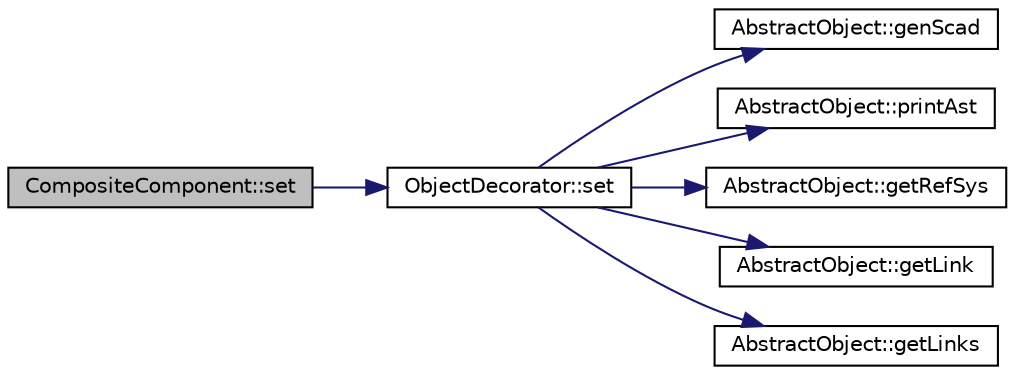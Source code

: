 digraph "CompositeComponent::set"
{
  edge [fontname="Helvetica",fontsize="10",labelfontname="Helvetica",labelfontsize="10"];
  node [fontname="Helvetica",fontsize="10",shape=record];
  rankdir="LR";
  Node26 [label="CompositeComponent::set",height=0.2,width=0.4,color="black", fillcolor="grey75", style="filled", fontcolor="black"];
  Node26 -> Node27 [color="midnightblue",fontsize="10",style="solid",fontname="Helvetica"];
  Node27 [label="ObjectDecorator::set",height=0.2,width=0.4,color="black", fillcolor="white", style="filled",URL="$classObjectDecorator.html#a4251489dddda61864e787359e9edd148",tooltip="Set the internally hold pointer. "];
  Node27 -> Node28 [color="midnightblue",fontsize="10",style="solid",fontname="Helvetica"];
  Node28 [label="AbstractObject::genScad",height=0.2,width=0.4,color="black", fillcolor="white", style="filled",URL="$classAbstractObject.html#a6a649119224b5b664e68b324106f8a1b",tooltip="Generate SCAD output for this object. "];
  Node27 -> Node29 [color="midnightblue",fontsize="10",style="solid",fontname="Helvetica"];
  Node29 [label="AbstractObject::printAst",height=0.2,width=0.4,color="black", fillcolor="white", style="filled",URL="$classAbstractObject.html#afe4637952e9d1dd3af11d29010beaa9d",tooltip="Generate AST output for this object. "];
  Node27 -> Node30 [color="midnightblue",fontsize="10",style="solid",fontname="Helvetica"];
  Node30 [label="AbstractObject::getRefSys",height=0.2,width=0.4,color="black", fillcolor="white", style="filled",URL="$classAbstractObject.html#ad7e95ecc03215458c2587cca04cc8f4a"];
  Node27 -> Node31 [color="midnightblue",fontsize="10",style="solid",fontname="Helvetica"];
  Node31 [label="AbstractObject::getLink",height=0.2,width=0.4,color="black", fillcolor="white", style="filled",URL="$classAbstractObject.html#aacc0185c2f8d24721e09e9b56a03d528"];
  Node27 -> Node32 [color="midnightblue",fontsize="10",style="solid",fontname="Helvetica"];
  Node32 [label="AbstractObject::getLinks",height=0.2,width=0.4,color="black", fillcolor="white", style="filled",URL="$classAbstractObject.html#ab4a27c53cbbaf5338d731d8859d31067"];
}
